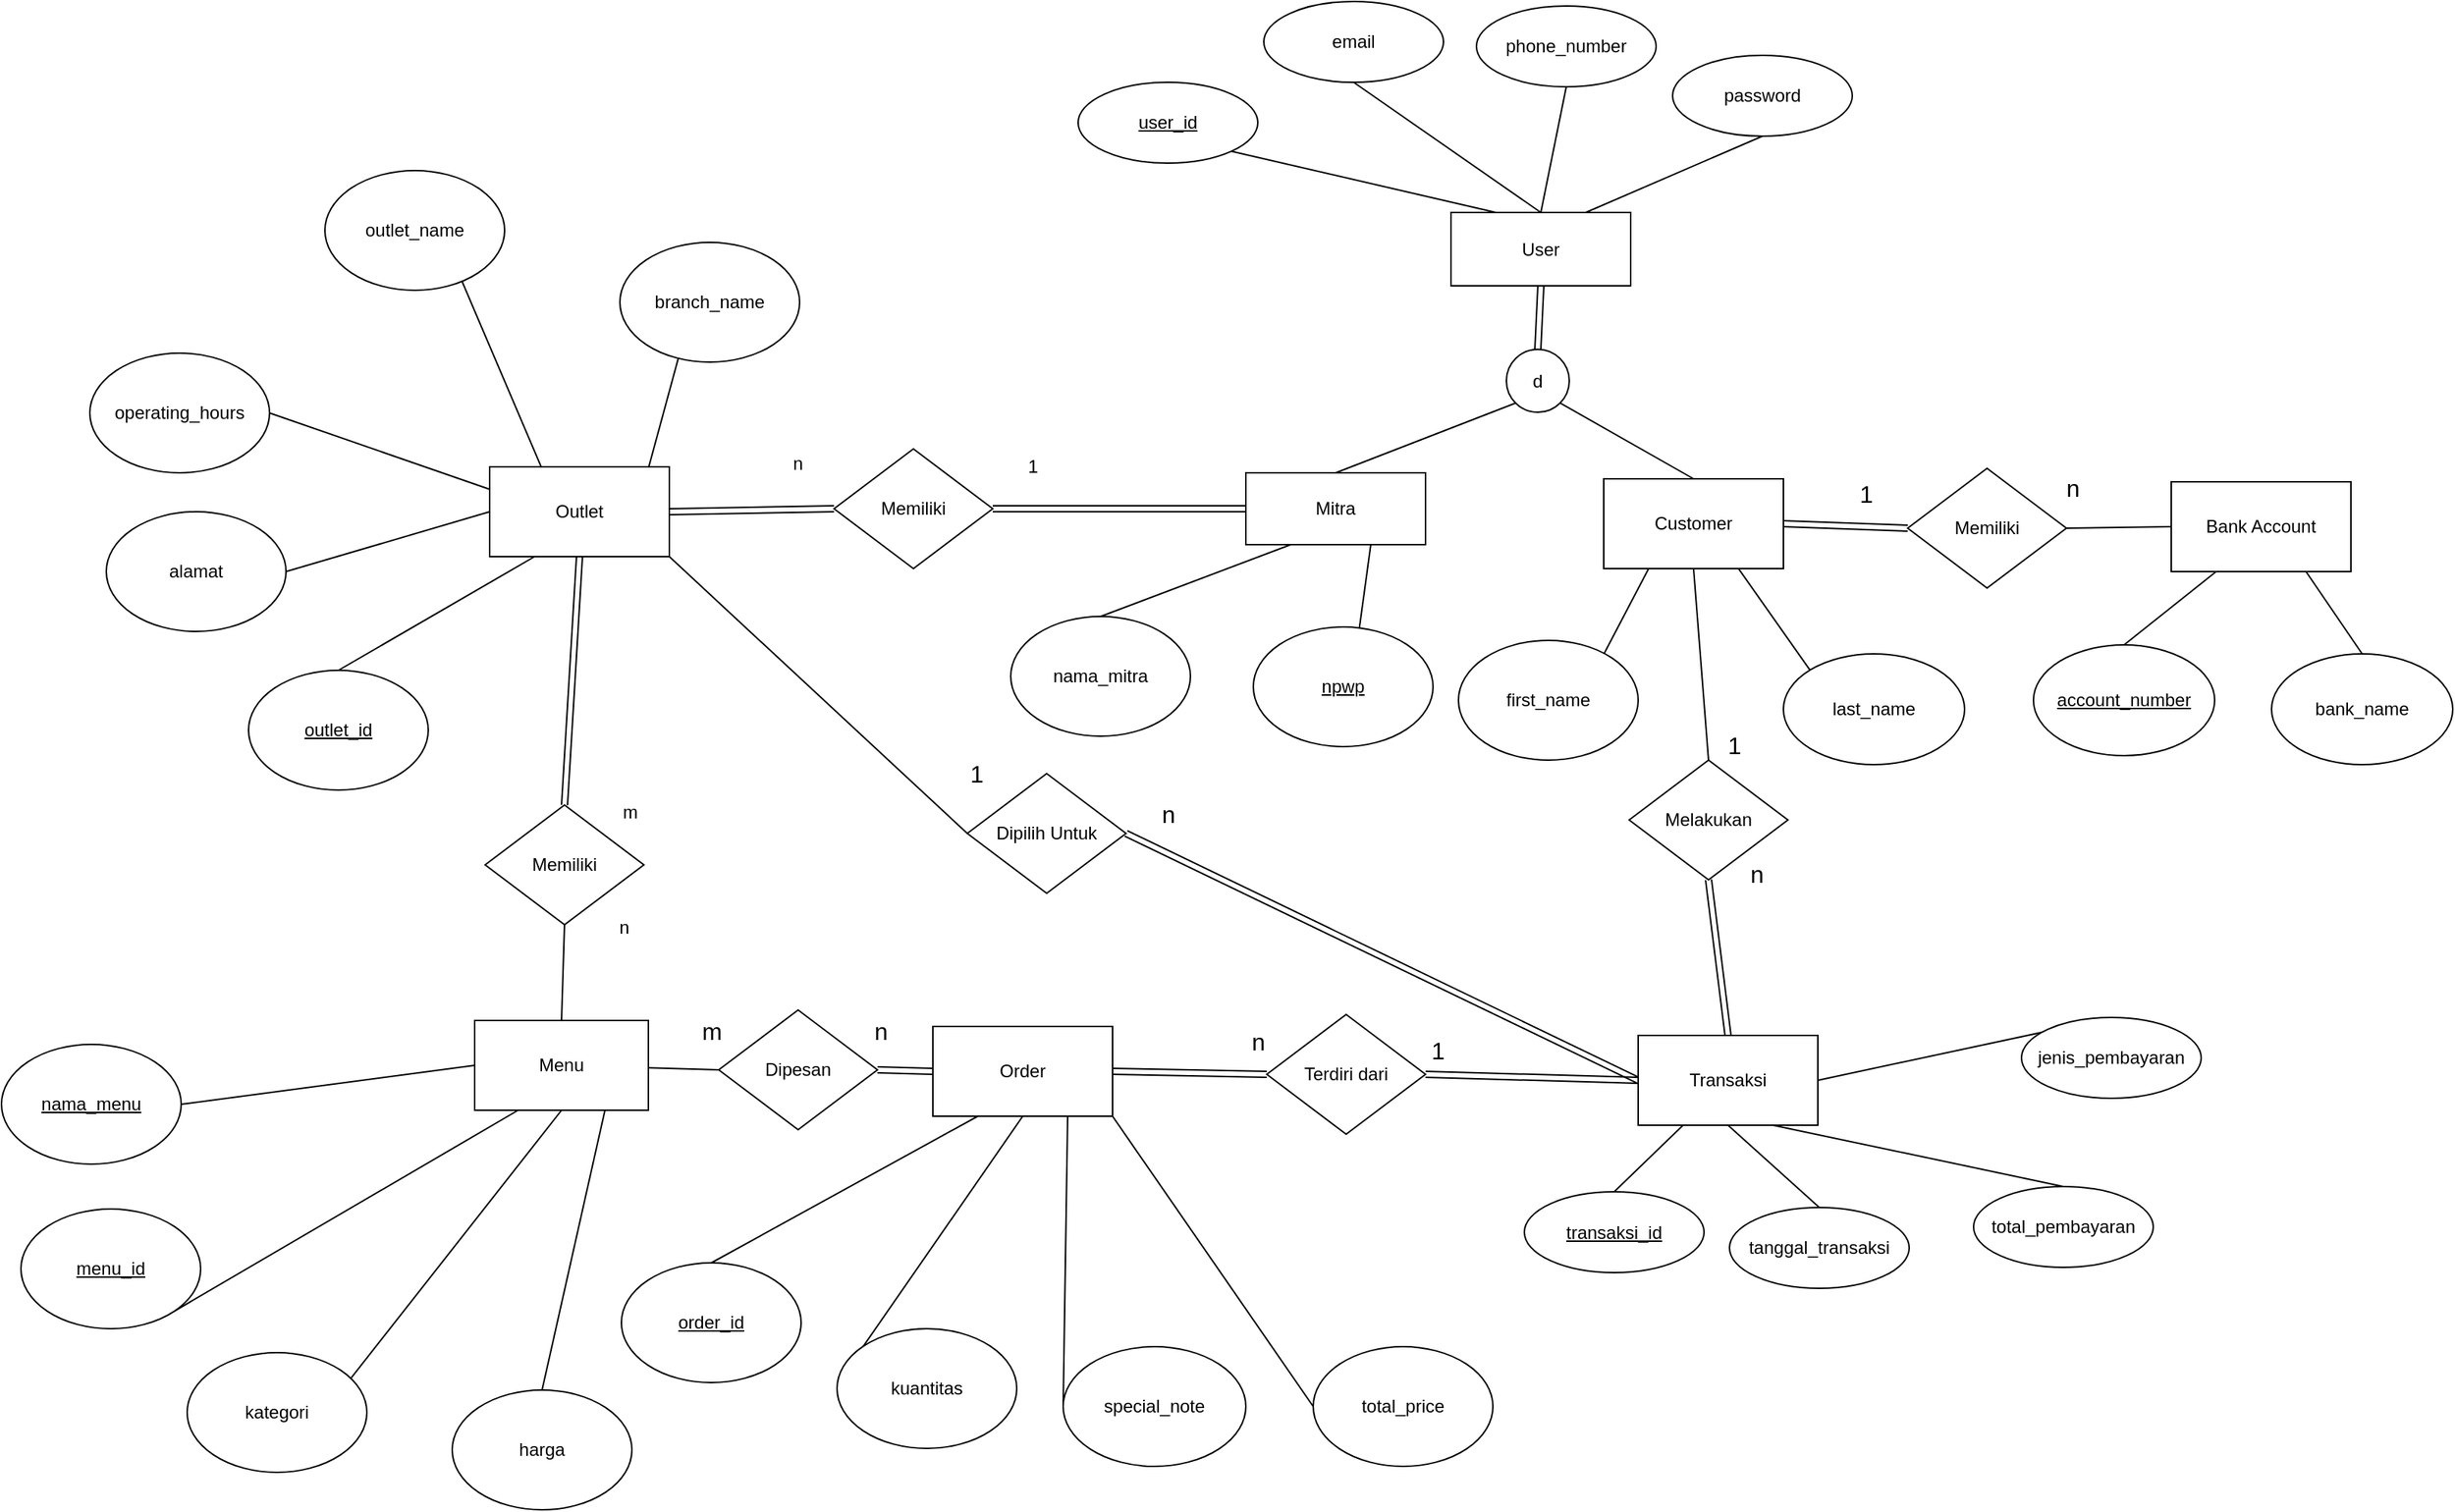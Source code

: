 <mxfile version="26.0.15">
  <diagram name="Halaman-1" id="N4Tg4IYuiXTZ6E1VW4LH">
    <mxGraphModel dx="3137" dy="1494" grid="0" gridSize="10" guides="1" tooltips="1" connect="1" arrows="1" fold="1" page="0" pageScale="1" pageWidth="827" pageHeight="1169" math="0" shadow="0">
      <root>
        <mxCell id="0" />
        <mxCell id="1" parent="0" />
        <mxCell id="1ZU4-F8dUSN6Qa-FBgpp-14" style="edgeStyle=none;curved=1;rounded=0;orthogonalLoop=1;jettySize=auto;html=1;exitX=0.25;exitY=0;exitDx=0;exitDy=0;entryX=1;entryY=1;entryDx=0;entryDy=0;fontSize=12;startSize=8;endSize=8;endArrow=none;startFill=0;" parent="1" source="1ZU4-F8dUSN6Qa-FBgpp-2" target="1ZU4-F8dUSN6Qa-FBgpp-10" edge="1">
          <mxGeometry relative="1" as="geometry" />
        </mxCell>
        <mxCell id="1ZU4-F8dUSN6Qa-FBgpp-15" style="edgeStyle=none;curved=1;rounded=0;orthogonalLoop=1;jettySize=auto;html=1;exitX=0.5;exitY=0;exitDx=0;exitDy=0;entryX=0.5;entryY=1;entryDx=0;entryDy=0;fontSize=12;startSize=8;endSize=8;endArrow=none;startFill=0;" parent="1" source="1ZU4-F8dUSN6Qa-FBgpp-2" target="1ZU4-F8dUSN6Qa-FBgpp-11" edge="1">
          <mxGeometry relative="1" as="geometry" />
        </mxCell>
        <mxCell id="1ZU4-F8dUSN6Qa-FBgpp-16" style="edgeStyle=none;curved=1;rounded=0;orthogonalLoop=1;jettySize=auto;html=1;exitX=0.75;exitY=0;exitDx=0;exitDy=0;entryX=0.5;entryY=1;entryDx=0;entryDy=0;fontSize=12;startSize=8;endSize=8;endArrow=none;startFill=0;" parent="1" source="1ZU4-F8dUSN6Qa-FBgpp-2" target="1ZU4-F8dUSN6Qa-FBgpp-12" edge="1">
          <mxGeometry relative="1" as="geometry" />
        </mxCell>
        <mxCell id="1ZU4-F8dUSN6Qa-FBgpp-18" style="edgeStyle=none;curved=1;rounded=0;orthogonalLoop=1;jettySize=auto;html=1;exitX=0.5;exitY=0;exitDx=0;exitDy=0;entryX=0.5;entryY=1;entryDx=0;entryDy=0;fontSize=12;startSize=8;endSize=8;endArrow=none;startFill=0;" parent="1" source="1ZU4-F8dUSN6Qa-FBgpp-2" target="1ZU4-F8dUSN6Qa-FBgpp-13" edge="1">
          <mxGeometry relative="1" as="geometry" />
        </mxCell>
        <mxCell id="1ZU4-F8dUSN6Qa-FBgpp-31" style="edgeStyle=none;curved=1;rounded=0;orthogonalLoop=1;jettySize=auto;html=1;exitX=0.5;exitY=1;exitDx=0;exitDy=0;entryX=0.5;entryY=0;entryDx=0;entryDy=0;fontSize=12;shape=link;" parent="1" source="1ZU4-F8dUSN6Qa-FBgpp-2" target="1ZU4-F8dUSN6Qa-FBgpp-27" edge="1">
          <mxGeometry relative="1" as="geometry" />
        </mxCell>
        <mxCell id="1ZU4-F8dUSN6Qa-FBgpp-2" value="User" style="rounded=0;whiteSpace=wrap;html=1;" parent="1" vertex="1">
          <mxGeometry x="-237" y="-136" width="120" height="49" as="geometry" />
        </mxCell>
        <mxCell id="1ZU4-F8dUSN6Qa-FBgpp-35" style="edgeStyle=none;curved=1;rounded=0;orthogonalLoop=1;jettySize=auto;html=1;exitX=1;exitY=0.5;exitDx=0;exitDy=0;entryX=0;entryY=0.5;entryDx=0;entryDy=0;fontSize=12;shape=link;" parent="1" source="1ZU4-F8dUSN6Qa-FBgpp-3" target="1ZU4-F8dUSN6Qa-FBgpp-34" edge="1">
          <mxGeometry relative="1" as="geometry" />
        </mxCell>
        <mxCell id="1ZU4-F8dUSN6Qa-FBgpp-44" style="edgeStyle=none;curved=1;rounded=0;orthogonalLoop=1;jettySize=auto;html=1;exitX=0.25;exitY=1;exitDx=0;exitDy=0;entryX=0.5;entryY=0;entryDx=0;entryDy=0;fontSize=12;startSize=8;endSize=8;endArrow=none;startFill=0;" parent="1" source="1ZU4-F8dUSN6Qa-FBgpp-3" target="1ZU4-F8dUSN6Qa-FBgpp-41" edge="1">
          <mxGeometry relative="1" as="geometry" />
        </mxCell>
        <mxCell id="1ZU4-F8dUSN6Qa-FBgpp-45" style="edgeStyle=none;curved=1;rounded=0;orthogonalLoop=1;jettySize=auto;html=1;exitX=0.5;exitY=1;exitDx=0;exitDy=0;entryX=0.5;entryY=0;entryDx=0;entryDy=0;fontSize=12;startSize=8;endSize=8;endArrow=none;startFill=0;" parent="1" source="1ZU4-F8dUSN6Qa-FBgpp-3" target="1ZU4-F8dUSN6Qa-FBgpp-42" edge="1">
          <mxGeometry relative="1" as="geometry" />
        </mxCell>
        <mxCell id="1ZU4-F8dUSN6Qa-FBgpp-46" style="edgeStyle=none;curved=1;rounded=0;orthogonalLoop=1;jettySize=auto;html=1;exitX=0.75;exitY=1;exitDx=0;exitDy=0;entryX=0.5;entryY=0;entryDx=0;entryDy=0;fontSize=12;startSize=8;endSize=8;endArrow=none;startFill=0;" parent="1" source="1ZU4-F8dUSN6Qa-FBgpp-3" target="1ZU4-F8dUSN6Qa-FBgpp-43" edge="1">
          <mxGeometry relative="1" as="geometry" />
        </mxCell>
        <mxCell id="1ZU4-F8dUSN6Qa-FBgpp-50" style="edgeStyle=none;curved=1;rounded=0;orthogonalLoop=1;jettySize=auto;html=1;exitX=0;exitY=0.25;exitDx=0;exitDy=0;entryX=1;entryY=0.5;entryDx=0;entryDy=0;fontSize=12;startSize=8;endSize=8;endArrow=none;startFill=0;" parent="1" source="1ZU4-F8dUSN6Qa-FBgpp-3" target="1ZU4-F8dUSN6Qa-FBgpp-49" edge="1">
          <mxGeometry relative="1" as="geometry" />
        </mxCell>
        <mxCell id="1ZU4-F8dUSN6Qa-FBgpp-51" style="edgeStyle=none;curved=1;rounded=0;orthogonalLoop=1;jettySize=auto;html=1;exitX=0;exitY=0.5;exitDx=0;exitDy=0;entryX=1;entryY=0.5;entryDx=0;entryDy=0;fontSize=12;startSize=8;endSize=8;endArrow=none;startFill=0;" parent="1" source="1ZU4-F8dUSN6Qa-FBgpp-3" target="1ZU4-F8dUSN6Qa-FBgpp-48" edge="1">
          <mxGeometry relative="1" as="geometry" />
        </mxCell>
        <mxCell id="1ZU4-F8dUSN6Qa-FBgpp-91" style="edgeStyle=none;curved=1;rounded=0;orthogonalLoop=1;jettySize=auto;html=1;exitX=0.5;exitY=1;exitDx=0;exitDy=0;entryX=0.5;entryY=0;entryDx=0;entryDy=0;fontSize=12;shape=link;" parent="1" source="1ZU4-F8dUSN6Qa-FBgpp-3" target="1ZU4-F8dUSN6Qa-FBgpp-52" edge="1">
          <mxGeometry relative="1" as="geometry" />
        </mxCell>
        <mxCell id="i0QVaVShRVJXmPtS4Qr3-10" style="edgeStyle=none;curved=1;rounded=0;orthogonalLoop=1;jettySize=auto;html=1;exitX=1;exitY=1;exitDx=0;exitDy=0;entryX=0;entryY=0.5;entryDx=0;entryDy=0;fontSize=12;startSize=8;endSize=8;endArrow=none;startFill=0;" edge="1" parent="1" source="1ZU4-F8dUSN6Qa-FBgpp-3" target="i0QVaVShRVJXmPtS4Qr3-8">
          <mxGeometry relative="1" as="geometry" />
        </mxCell>
        <mxCell id="1ZU4-F8dUSN6Qa-FBgpp-3" value="Outlet" style="rounded=0;whiteSpace=wrap;html=1;" parent="1" vertex="1">
          <mxGeometry x="-879" y="34" width="120" height="60" as="geometry" />
        </mxCell>
        <mxCell id="i0QVaVShRVJXmPtS4Qr3-11" style="edgeStyle=none;curved=1;rounded=0;orthogonalLoop=1;jettySize=auto;html=1;exitX=0;exitY=0.5;exitDx=0;exitDy=0;entryX=1;entryY=0.5;entryDx=0;entryDy=0;fontSize=12;endArrow=none;startFill=0;shape=link;" edge="1" parent="1" source="1ZU4-F8dUSN6Qa-FBgpp-4" target="i0QVaVShRVJXmPtS4Qr3-8">
          <mxGeometry relative="1" as="geometry" />
        </mxCell>
        <mxCell id="1ZU4-F8dUSN6Qa-FBgpp-4" value="Transaksi" style="rounded=0;whiteSpace=wrap;html=1;strokeColor=default;" parent="1" vertex="1">
          <mxGeometry x="-112" y="414" width="120" height="60" as="geometry" />
        </mxCell>
        <mxCell id="1ZU4-F8dUSN6Qa-FBgpp-21" style="edgeStyle=none;curved=1;rounded=0;orthogonalLoop=1;jettySize=auto;html=1;exitX=0.25;exitY=1;exitDx=0;exitDy=0;entryX=0.5;entryY=0;entryDx=0;entryDy=0;fontSize=12;startSize=8;endSize=8;endArrow=none;startFill=0;" parent="1" source="1ZU4-F8dUSN6Qa-FBgpp-5" target="1ZU4-F8dUSN6Qa-FBgpp-19" edge="1">
          <mxGeometry relative="1" as="geometry" />
        </mxCell>
        <mxCell id="1ZU4-F8dUSN6Qa-FBgpp-22" style="edgeStyle=none;curved=1;rounded=0;orthogonalLoop=1;jettySize=auto;html=1;exitX=0.75;exitY=0;exitDx=0;exitDy=0;entryX=0.5;entryY=1;entryDx=0;entryDy=0;fontSize=12;startSize=8;endSize=8;endArrow=none;startFill=0;" parent="1" source="1ZU4-F8dUSN6Qa-FBgpp-5" target="1ZU4-F8dUSN6Qa-FBgpp-20" edge="1">
          <mxGeometry relative="1" as="geometry" />
        </mxCell>
        <mxCell id="1ZU4-F8dUSN6Qa-FBgpp-5" value="Mitra" style="rounded=0;whiteSpace=wrap;html=1;" parent="1" vertex="1">
          <mxGeometry x="-374" y="38" width="120" height="48" as="geometry" />
        </mxCell>
        <mxCell id="1ZU4-F8dUSN6Qa-FBgpp-67" style="edgeStyle=none;curved=1;rounded=0;orthogonalLoop=1;jettySize=auto;html=1;exitX=0;exitY=0.5;exitDx=0;exitDy=0;entryX=1;entryY=0.5;entryDx=0;entryDy=0;fontSize=12;startSize=8;endSize=8;endArrow=none;startFill=0;" parent="1" source="1ZU4-F8dUSN6Qa-FBgpp-6" target="1ZU4-F8dUSN6Qa-FBgpp-65" edge="1">
          <mxGeometry relative="1" as="geometry" />
        </mxCell>
        <mxCell id="1ZU4-F8dUSN6Qa-FBgpp-72" style="edgeStyle=none;curved=1;rounded=0;orthogonalLoop=1;jettySize=auto;html=1;exitX=0.25;exitY=1;exitDx=0;exitDy=0;entryX=0.5;entryY=0;entryDx=0;entryDy=0;fontSize=12;startSize=8;endSize=8;endArrow=none;startFill=0;" parent="1" source="1ZU4-F8dUSN6Qa-FBgpp-6" target="1ZU4-F8dUSN6Qa-FBgpp-70" edge="1">
          <mxGeometry relative="1" as="geometry" />
        </mxCell>
        <mxCell id="1ZU4-F8dUSN6Qa-FBgpp-73" style="edgeStyle=none;curved=1;rounded=0;orthogonalLoop=1;jettySize=auto;html=1;exitX=0.75;exitY=1;exitDx=0;exitDy=0;entryX=0.5;entryY=0;entryDx=0;entryDy=0;fontSize=12;startSize=8;endSize=8;endArrow=none;startFill=0;" parent="1" source="1ZU4-F8dUSN6Qa-FBgpp-6" target="1ZU4-F8dUSN6Qa-FBgpp-71" edge="1">
          <mxGeometry relative="1" as="geometry" />
        </mxCell>
        <mxCell id="1ZU4-F8dUSN6Qa-FBgpp-6" value="Bank Account" style="rounded=0;whiteSpace=wrap;html=1;" parent="1" vertex="1">
          <mxGeometry x="244" y="44" width="120" height="60" as="geometry" />
        </mxCell>
        <mxCell id="1ZU4-F8dUSN6Qa-FBgpp-100" style="edgeStyle=none;curved=1;rounded=0;orthogonalLoop=1;jettySize=auto;html=1;exitX=0.5;exitY=1;exitDx=0;exitDy=0;entryX=0;entryY=0;entryDx=0;entryDy=0;fontSize=12;startSize=8;endSize=8;endArrow=none;startFill=0;" parent="1" source="1ZU4-F8dUSN6Qa-FBgpp-7" target="1ZU4-F8dUSN6Qa-FBgpp-97" edge="1">
          <mxGeometry relative="1" as="geometry" />
        </mxCell>
        <mxCell id="1ZU4-F8dUSN6Qa-FBgpp-101" style="edgeStyle=none;curved=1;rounded=0;orthogonalLoop=1;jettySize=auto;html=1;exitX=0.75;exitY=1;exitDx=0;exitDy=0;entryX=0;entryY=0.5;entryDx=0;entryDy=0;fontSize=12;startSize=8;endSize=8;endArrow=none;startFill=0;" parent="1" source="1ZU4-F8dUSN6Qa-FBgpp-7" target="1ZU4-F8dUSN6Qa-FBgpp-99" edge="1">
          <mxGeometry relative="1" as="geometry" />
        </mxCell>
        <mxCell id="1ZU4-F8dUSN6Qa-FBgpp-102" style="edgeStyle=none;curved=1;rounded=0;orthogonalLoop=1;jettySize=auto;html=1;exitX=1;exitY=1;exitDx=0;exitDy=0;entryX=0;entryY=0.5;entryDx=0;entryDy=0;fontSize=12;startSize=8;endSize=8;endArrow=none;startFill=0;" parent="1" source="1ZU4-F8dUSN6Qa-FBgpp-7" target="1ZU4-F8dUSN6Qa-FBgpp-98" edge="1">
          <mxGeometry relative="1" as="geometry" />
        </mxCell>
        <mxCell id="i0QVaVShRVJXmPtS4Qr3-3" style="edgeStyle=none;curved=1;rounded=0;orthogonalLoop=1;jettySize=auto;html=1;exitX=0;exitY=0.5;exitDx=0;exitDy=0;entryX=1;entryY=0.5;entryDx=0;entryDy=0;fontSize=12;endArrow=none;startFill=0;shape=link;" edge="1" parent="1" source="1ZU4-F8dUSN6Qa-FBgpp-7" target="i0QVaVShRVJXmPtS4Qr3-1">
          <mxGeometry relative="1" as="geometry" />
        </mxCell>
        <mxCell id="i0QVaVShRVJXmPtS4Qr3-7" style="edgeStyle=none;curved=1;rounded=0;orthogonalLoop=1;jettySize=auto;html=1;exitX=0.25;exitY=1;exitDx=0;exitDy=0;entryX=0.5;entryY=0;entryDx=0;entryDy=0;fontSize=12;startSize=8;endSize=8;endArrow=none;startFill=0;" edge="1" parent="1" source="1ZU4-F8dUSN6Qa-FBgpp-7" target="i0QVaVShRVJXmPtS4Qr3-6">
          <mxGeometry relative="1" as="geometry" />
        </mxCell>
        <mxCell id="i0QVaVShRVJXmPtS4Qr3-16" style="edgeStyle=none;curved=1;rounded=0;orthogonalLoop=1;jettySize=auto;html=1;exitX=1;exitY=0.5;exitDx=0;exitDy=0;entryX=0;entryY=0.5;entryDx=0;entryDy=0;fontSize=12;endArrow=none;startFill=0;shape=link;" edge="1" parent="1" source="1ZU4-F8dUSN6Qa-FBgpp-7" target="i0QVaVShRVJXmPtS4Qr3-15">
          <mxGeometry relative="1" as="geometry" />
        </mxCell>
        <mxCell id="1ZU4-F8dUSN6Qa-FBgpp-7" value="Order" style="rounded=0;whiteSpace=wrap;html=1;" parent="1" vertex="1">
          <mxGeometry x="-583" y="408" width="120" height="60" as="geometry" />
        </mxCell>
        <mxCell id="1ZU4-F8dUSN6Qa-FBgpp-26" style="edgeStyle=none;curved=1;rounded=0;orthogonalLoop=1;jettySize=auto;html=1;exitX=0.75;exitY=1;exitDx=0;exitDy=0;entryX=0;entryY=0;entryDx=0;entryDy=0;fontSize=12;startSize=8;endSize=8;endArrow=none;startFill=0;" parent="1" source="1ZU4-F8dUSN6Qa-FBgpp-8" target="1ZU4-F8dUSN6Qa-FBgpp-25" edge="1">
          <mxGeometry relative="1" as="geometry">
            <mxPoint x="123.0" y="237.5" as="targetPoint" />
          </mxGeometry>
        </mxCell>
        <mxCell id="1ZU4-F8dUSN6Qa-FBgpp-85" style="edgeStyle=none;curved=1;rounded=0;orthogonalLoop=1;jettySize=auto;html=1;exitX=0.5;exitY=1;exitDx=0;exitDy=0;entryX=0.5;entryY=0;entryDx=0;entryDy=0;fontSize=12;startSize=8;endSize=8;endArrow=none;startFill=0;" parent="1" source="1ZU4-F8dUSN6Qa-FBgpp-8" target="1ZU4-F8dUSN6Qa-FBgpp-82" edge="1">
          <mxGeometry relative="1" as="geometry" />
        </mxCell>
        <mxCell id="1ZU4-F8dUSN6Qa-FBgpp-8" value="Customer" style="rounded=0;whiteSpace=wrap;html=1;" parent="1" vertex="1">
          <mxGeometry x="-135" y="42" width="120" height="60" as="geometry" />
        </mxCell>
        <mxCell id="1ZU4-F8dUSN6Qa-FBgpp-9" value="Menu" style="rounded=0;whiteSpace=wrap;html=1;" parent="1" vertex="1">
          <mxGeometry x="-889" y="404" width="116" height="60" as="geometry" />
        </mxCell>
        <mxCell id="1ZU4-F8dUSN6Qa-FBgpp-10" value="&lt;u&gt;user_id&lt;/u&gt;" style="ellipse;whiteSpace=wrap;html=1;" parent="1" vertex="1">
          <mxGeometry x="-486" y="-223" width="120" height="54" as="geometry" />
        </mxCell>
        <mxCell id="1ZU4-F8dUSN6Qa-FBgpp-11" value="email&lt;span style=&quot;color: rgba(0, 0, 0, 0); font-family: monospace; font-size: 0px; text-align: start; text-wrap-mode: nowrap;&quot;&gt;%3CmxGraphModel%3E%3Croot%3E%3CmxCell%20id%3D%220%22%2F%3E%3CmxCell%20id%3D%221%22%20parent%3D%220%22%2F%3E%3CmxCell%20id%3D%222%22%20value%3D%22%26lt%3Bu%26gt%3Buser_id%26lt%3B%2Fu%26gt%3B%22%20style%3D%22ellipse%3BwhiteSpace%3Dwrap%3Bhtml%3D1%3B%22%20vertex%3D%221%22%20parent%3D%221%22%3E%3CmxGeometry%20x%3D%22-146%22%20y%3D%22-229%22%20width%3D%22120%22%20height%3D%2254%22%20as%3D%22geometry%22%2F%3E%3C%2FmxCell%3E%3C%2Froot%3E%3C%2FmxGraphModel%3E&lt;/span&gt;&lt;span style=&quot;color: rgba(0, 0, 0, 0); font-family: monospace; font-size: 0px; text-align: start; text-wrap-mode: nowrap;&quot;&gt;%3CmxGraphModel%3E%3Croot%3E%3CmxCell%20id%3D%220%22%2F%3E%3CmxCell%20id%3D%221%22%20parent%3D%220%22%2F%3E%3CmxCell%20id%3D%222%22%20value%3D%22%26lt%3Bu%26gt%3Buser_id%26lt%3B%2Fu%26gt%3B%22%20style%3D%22ellipse%3BwhiteSpace%3Dwrap%3Bhtml%3D1%3B%22%20vertex%3D%221%22%20parent%3D%221%22%3E%3CmxGeometry%20x%3D%22-146%22%20y%3D%22-229%22%20width%3D%22120%22%20height%3D%2254%22%20as%3D%22geometry%22%2F%3E%3C%2FmxCell%3E%3C%2Froot%3E%3C%2FmxGraphModel%3E&lt;/span&gt;" style="ellipse;whiteSpace=wrap;html=1;" parent="1" vertex="1">
          <mxGeometry x="-362" y="-277" width="120" height="54" as="geometry" />
        </mxCell>
        <mxCell id="1ZU4-F8dUSN6Qa-FBgpp-12" value="pass&lt;span style=&quot;color: rgba(0, 0, 0, 0); font-family: monospace; font-size: 0px; text-align: start; text-wrap-mode: nowrap;&quot;&gt;%3CmxGraphModel%3E%3Croot%3E%3CmxCell%20id%3D%220%22%2F%3E%3CmxCell%20id%3D%221%22%20parent%3D%220%22%2F%3E%3CmxCell%20id%3D%222%22%20value%3D%22email%26lt%3Bspan%20style%3D%26quot%3Bcolor%3A%20rgba(0%2C%200%2C%200%2C%200)%3B%20font-family%3A%20monospace%3B%20font-size%3A%200px%3B%20text-align%3A%20start%3B%20text-wrap-mode%3A%20nowrap%3B%26quot%3B%26gt%3B%253CmxGraphModel%253E%253Croot%253E%253CmxCell%2520id%253D%25220%2522%252F%253E%253CmxCell%2520id%253D%25221%2522%2520parent%253D%25220%2522%252F%253E%253CmxCell%2520id%253D%25222%2522%2520value%253D%2522%2526lt%253Bu%2526gt%253Buser_id%2526lt%253B%252Fu%2526gt%253B%2522%2520style%253D%2522ellipse%253BwhiteSpace%253Dwrap%253Bhtml%253D1%253B%2522%2520vertex%253D%25221%2522%2520parent%253D%25221%2522%253E%253CmxGeometry%2520x%253D%2522-146%2522%2520y%253D%2522-229%2522%2520width%253D%2522120%2522%2520height%253D%252254%2522%2520as%253D%2522geometry%2522%252F%253E%253C%252FmxCell%253E%253C%252Froot%253E%253C%252FmxGraphModel%253E%26lt%3B%2Fspan%26gt%3B%26lt%3Bspan%20style%3D%26quot%3Bcolor%3A%20rgba(0%2C%200%2C%200%2C%200)%3B%20font-family%3A%20monospace%3B%20font-size%3A%200px%3B%20text-align%3A%20start%3B%20text-wrap-mode%3A%20nowrap%3B%26quot%3B%26gt%3B%253CmxGraphModel%253E%253Croot%253E%253CmxCell%2520id%253D%25220%2522%252F%253E%253CmxCell%2520id%253D%25221%2522%2520parent%253D%25220%2522%252F%253E%253CmxCell%2520id%253D%25222%2522%2520value%253D%2522%2526lt%253Bu%2526gt%253Buser_id%2526lt%253B%252Fu%2526gt%253B%2522%2520style%253D%2522ellipse%253BwhiteSpace%253Dwrap%253Bhtml%253D1%253B%2522%2520vertex%253D%25221%2522%2520parent%253D%25221%2522%253E%253CmxGeometry%2520x%253D%2522-146%2522%2520y%253D%2522-229%2522%2520width%253D%2522120%2522%2520height%253D%252254%2522%2520as%253D%2522geometry%2522%252F%253E%253C%252FmxCell%253E%253C%252Froot%253E%253C%252FmxGraphModel%253E%26lt%3B%2Fspan%26gt%3B%22%20style%3D%22ellipse%3BwhiteSpace%3Dwrap%3Bhtml%3D1%3B%22%20vertex%3D%221%22%20parent%3D%221%22%3E%3CmxGeometry%20x%3D%223%22%20y%3D%22-229%22%20width%3D%22120%22%20height%3D%2254%22%20as%3D%22geometry%22%2F%3E%3C%2FmxCell%3E%3C%2Froot%3E%3C%2FmxGraphModel%3E&lt;/span&gt;word" style="ellipse;whiteSpace=wrap;html=1;" parent="1" vertex="1">
          <mxGeometry x="-89" y="-241" width="120" height="54" as="geometry" />
        </mxCell>
        <mxCell id="1ZU4-F8dUSN6Qa-FBgpp-13" value="phone_number" style="ellipse;whiteSpace=wrap;html=1;" parent="1" vertex="1">
          <mxGeometry x="-220" y="-274" width="120" height="54" as="geometry" />
        </mxCell>
        <mxCell id="1ZU4-F8dUSN6Qa-FBgpp-19" value="nama_mitra" style="ellipse;whiteSpace=wrap;html=1;" parent="1" vertex="1">
          <mxGeometry x="-531" y="134" width="120" height="80" as="geometry" />
        </mxCell>
        <mxCell id="1ZU4-F8dUSN6Qa-FBgpp-20" value="&lt;u&gt;npwp&lt;/u&gt;" style="ellipse;whiteSpace=wrap;html=1;" parent="1" vertex="1">
          <mxGeometry x="-369" y="141" width="120" height="80" as="geometry" />
        </mxCell>
        <mxCell id="1ZU4-F8dUSN6Qa-FBgpp-23" style="edgeStyle=none;curved=1;rounded=0;orthogonalLoop=1;jettySize=auto;html=1;exitX=0.25;exitY=1;exitDx=0;exitDy=0;entryX=0.5;entryY=1;entryDx=0;entryDy=0;fontSize=12;startSize=8;endSize=8;endArrow=none;startFill=0;" parent="1" source="1ZU4-F8dUSN6Qa-FBgpp-8" target="1ZU4-F8dUSN6Qa-FBgpp-24" edge="1">
          <mxGeometry relative="1" as="geometry">
            <mxPoint x="-101" y="29" as="sourcePoint" />
          </mxGeometry>
        </mxCell>
        <mxCell id="1ZU4-F8dUSN6Qa-FBgpp-24" value="first_name" style="ellipse;whiteSpace=wrap;html=1;" parent="1" vertex="1">
          <mxGeometry x="-232" y="150" width="120" height="80" as="geometry" />
        </mxCell>
        <mxCell id="1ZU4-F8dUSN6Qa-FBgpp-25" value="last_name" style="ellipse;whiteSpace=wrap;html=1;" parent="1" vertex="1">
          <mxGeometry x="-15" y="159" width="121" height="74" as="geometry" />
        </mxCell>
        <mxCell id="1ZU4-F8dUSN6Qa-FBgpp-32" style="edgeStyle=none;curved=1;rounded=0;orthogonalLoop=1;jettySize=auto;html=1;exitX=0;exitY=1;exitDx=0;exitDy=0;entryX=0.5;entryY=0;entryDx=0;entryDy=0;fontSize=12;startSize=8;endSize=8;endArrow=none;startFill=0;" parent="1" source="1ZU4-F8dUSN6Qa-FBgpp-27" target="1ZU4-F8dUSN6Qa-FBgpp-5" edge="1">
          <mxGeometry relative="1" as="geometry" />
        </mxCell>
        <mxCell id="1ZU4-F8dUSN6Qa-FBgpp-33" style="edgeStyle=none;curved=1;rounded=0;orthogonalLoop=1;jettySize=auto;html=1;exitX=1;exitY=1;exitDx=0;exitDy=0;entryX=0.5;entryY=0;entryDx=0;entryDy=0;fontSize=12;startSize=8;endSize=8;endArrow=none;startFill=0;" parent="1" source="1ZU4-F8dUSN6Qa-FBgpp-27" target="1ZU4-F8dUSN6Qa-FBgpp-8" edge="1">
          <mxGeometry relative="1" as="geometry" />
        </mxCell>
        <mxCell id="1ZU4-F8dUSN6Qa-FBgpp-27" value="d" style="ellipse;whiteSpace=wrap;html=1;aspect=fixed;" parent="1" vertex="1">
          <mxGeometry x="-200" y="-44.5" width="42" height="42" as="geometry" />
        </mxCell>
        <mxCell id="1ZU4-F8dUSN6Qa-FBgpp-36" style="edgeStyle=none;curved=1;rounded=0;orthogonalLoop=1;jettySize=auto;html=1;exitX=1;exitY=0.5;exitDx=0;exitDy=0;fontSize=12;shape=link;" parent="1" source="1ZU4-F8dUSN6Qa-FBgpp-34" target="1ZU4-F8dUSN6Qa-FBgpp-5" edge="1">
          <mxGeometry relative="1" as="geometry" />
        </mxCell>
        <mxCell id="1ZU4-F8dUSN6Qa-FBgpp-34" value="Memiliki" style="rhombus;whiteSpace=wrap;html=1;" parent="1" vertex="1">
          <mxGeometry x="-649" y="22" width="106" height="80" as="geometry" />
        </mxCell>
        <mxCell id="1ZU4-F8dUSN6Qa-FBgpp-37" value="1" style="text;html=1;align=center;verticalAlign=middle;whiteSpace=wrap;rounded=0;" parent="1" vertex="1">
          <mxGeometry x="-546" y="19" width="60" height="30" as="geometry" />
        </mxCell>
        <mxCell id="1ZU4-F8dUSN6Qa-FBgpp-38" value="n" style="text;html=1;align=center;verticalAlign=middle;whiteSpace=wrap;rounded=0;" parent="1" vertex="1">
          <mxGeometry x="-703" y="17" width="60" height="30" as="geometry" />
        </mxCell>
        <mxCell id="1ZU4-F8dUSN6Qa-FBgpp-41" value="&lt;u&gt;outlet_id&lt;/u&gt;" style="ellipse;whiteSpace=wrap;html=1;" parent="1" vertex="1">
          <mxGeometry x="-1040" y="170" width="120" height="80" as="geometry" />
        </mxCell>
        <mxCell id="1ZU4-F8dUSN6Qa-FBgpp-42" value="outlet_name" style="ellipse;whiteSpace=wrap;html=1;" parent="1" vertex="1">
          <mxGeometry x="-989" y="-164" width="120" height="80" as="geometry" />
        </mxCell>
        <mxCell id="1ZU4-F8dUSN6Qa-FBgpp-43" value="branch_name" style="ellipse;whiteSpace=wrap;html=1;" parent="1" vertex="1">
          <mxGeometry x="-792" y="-116" width="120" height="80" as="geometry" />
        </mxCell>
        <mxCell id="1ZU4-F8dUSN6Qa-FBgpp-48" value="alamat&lt;span style=&quot;color: rgba(0, 0, 0, 0); font-family: monospace; font-size: 0px; text-align: start; text-wrap-mode: nowrap;&quot;&gt;%3CmxGraphModel%3E%3Croot%3E%3CmxCell%20id%3D%220%22%2F%3E%3CmxCell%20id%3D%221%22%20parent%3D%220%22%2F%3E%3CmxCell%20id%3D%222%22%20value%3D%22outlet_name%22%20style%3D%22ellipse%3BwhiteSpace%3Dwrap%3Bhtml%3D1%3B%22%20vertex%3D%221%22%20parent%3D%221%22%3E%3CmxGeometry%20x%3D%22-920%22%20y%3D%22159%22%20width%3D%22120%22%20height%3D%2280%22%20as%3D%22geometry%22%2F%3E%3C%2FmxCell%3E%3C%2Froot%3E%3C%2FmxGraphModel%3E&lt;/span&gt;" style="ellipse;whiteSpace=wrap;html=1;" parent="1" vertex="1">
          <mxGeometry x="-1135" y="64" width="120" height="80" as="geometry" />
        </mxCell>
        <mxCell id="1ZU4-F8dUSN6Qa-FBgpp-49" value="operating_hours" style="ellipse;whiteSpace=wrap;html=1;" parent="1" vertex="1">
          <mxGeometry x="-1146" y="-42" width="120" height="80" as="geometry" />
        </mxCell>
        <mxCell id="1ZU4-F8dUSN6Qa-FBgpp-95" style="edgeStyle=none;curved=1;rounded=0;orthogonalLoop=1;jettySize=auto;html=1;exitX=0.5;exitY=1;exitDx=0;exitDy=0;entryX=0.5;entryY=0;entryDx=0;entryDy=0;fontSize=12;startSize=8;endSize=8;endArrow=none;startFill=0;" parent="1" source="1ZU4-F8dUSN6Qa-FBgpp-52" target="1ZU4-F8dUSN6Qa-FBgpp-9" edge="1">
          <mxGeometry relative="1" as="geometry" />
        </mxCell>
        <mxCell id="1ZU4-F8dUSN6Qa-FBgpp-52" value="Memiliki" style="rhombus;whiteSpace=wrap;html=1;" parent="1" vertex="1">
          <mxGeometry x="-882" y="260" width="106" height="80" as="geometry" />
        </mxCell>
        <mxCell id="1ZU4-F8dUSN6Qa-FBgpp-55" value="m" style="text;html=1;align=center;verticalAlign=middle;whiteSpace=wrap;rounded=0;" parent="1" vertex="1">
          <mxGeometry x="-815" y="250" width="60" height="30" as="geometry" />
        </mxCell>
        <mxCell id="1ZU4-F8dUSN6Qa-FBgpp-56" value="n" style="text;html=1;align=center;verticalAlign=middle;whiteSpace=wrap;rounded=0;" parent="1" vertex="1">
          <mxGeometry x="-819" y="327" width="60" height="30" as="geometry" />
        </mxCell>
        <mxCell id="1ZU4-F8dUSN6Qa-FBgpp-61" style="edgeStyle=none;curved=1;rounded=0;orthogonalLoop=1;jettySize=auto;html=1;exitX=1;exitY=0.5;exitDx=0;exitDy=0;entryX=0;entryY=0.5;entryDx=0;entryDy=0;fontSize=12;startSize=8;endSize=8;endArrow=none;startFill=0;" parent="1" source="1ZU4-F8dUSN6Qa-FBgpp-57" target="1ZU4-F8dUSN6Qa-FBgpp-9" edge="1">
          <mxGeometry relative="1" as="geometry" />
        </mxCell>
        <mxCell id="1ZU4-F8dUSN6Qa-FBgpp-57" value="&lt;u&gt;nama_menu&lt;/u&gt;" style="ellipse;whiteSpace=wrap;html=1;" parent="1" vertex="1">
          <mxGeometry x="-1205" y="420" width="120" height="80" as="geometry" />
        </mxCell>
        <mxCell id="1ZU4-F8dUSN6Qa-FBgpp-62" style="edgeStyle=none;curved=1;rounded=0;orthogonalLoop=1;jettySize=auto;html=1;exitX=1;exitY=1;exitDx=0;exitDy=0;entryX=0.25;entryY=1;entryDx=0;entryDy=0;fontSize=12;startSize=8;endSize=8;endArrow=none;startFill=0;" parent="1" source="1ZU4-F8dUSN6Qa-FBgpp-58" target="1ZU4-F8dUSN6Qa-FBgpp-9" edge="1">
          <mxGeometry relative="1" as="geometry" />
        </mxCell>
        <mxCell id="1ZU4-F8dUSN6Qa-FBgpp-58" value="&lt;u&gt;menu_id&lt;/u&gt;" style="ellipse;whiteSpace=wrap;html=1;" parent="1" vertex="1">
          <mxGeometry x="-1192" y="530" width="120" height="80" as="geometry" />
        </mxCell>
        <mxCell id="1ZU4-F8dUSN6Qa-FBgpp-90" style="edgeStyle=none;curved=1;rounded=0;orthogonalLoop=1;jettySize=auto;html=1;exitX=0.5;exitY=1;exitDx=0;exitDy=0;entryX=0.5;entryY=1;entryDx=0;entryDy=0;fontSize=12;startSize=8;endSize=8;endArrow=none;startFill=0;" parent="1" source="1ZU4-F8dUSN6Qa-FBgpp-59" target="1ZU4-F8dUSN6Qa-FBgpp-9" edge="1">
          <mxGeometry relative="1" as="geometry" />
        </mxCell>
        <mxCell id="1ZU4-F8dUSN6Qa-FBgpp-59" value="kategori" style="ellipse;whiteSpace=wrap;html=1;" parent="1" vertex="1">
          <mxGeometry x="-1081" y="626" width="120" height="80" as="geometry" />
        </mxCell>
        <mxCell id="1ZU4-F8dUSN6Qa-FBgpp-64" style="edgeStyle=none;curved=1;rounded=0;orthogonalLoop=1;jettySize=auto;html=1;exitX=0.5;exitY=0;exitDx=0;exitDy=0;entryX=0.75;entryY=1;entryDx=0;entryDy=0;fontSize=12;startSize=8;endSize=8;endArrow=none;startFill=0;" parent="1" source="1ZU4-F8dUSN6Qa-FBgpp-60" target="1ZU4-F8dUSN6Qa-FBgpp-9" edge="1">
          <mxGeometry relative="1" as="geometry" />
        </mxCell>
        <mxCell id="1ZU4-F8dUSN6Qa-FBgpp-60" value="harga" style="ellipse;whiteSpace=wrap;html=1;" parent="1" vertex="1">
          <mxGeometry x="-904" y="651" width="120" height="80" as="geometry" />
        </mxCell>
        <mxCell id="1ZU4-F8dUSN6Qa-FBgpp-66" style="edgeStyle=none;curved=1;rounded=0;orthogonalLoop=1;jettySize=auto;html=1;exitX=0;exitY=0.5;exitDx=0;exitDy=0;entryX=1;entryY=0.5;entryDx=0;entryDy=0;fontSize=12;endArrow=none;startFill=0;shape=link;" parent="1" source="1ZU4-F8dUSN6Qa-FBgpp-65" target="1ZU4-F8dUSN6Qa-FBgpp-8" edge="1">
          <mxGeometry relative="1" as="geometry" />
        </mxCell>
        <mxCell id="1ZU4-F8dUSN6Qa-FBgpp-65" value="Memiliki" style="rhombus;whiteSpace=wrap;html=1;" parent="1" vertex="1">
          <mxGeometry x="68" y="35" width="106" height="80" as="geometry" />
        </mxCell>
        <mxCell id="1ZU4-F8dUSN6Qa-FBgpp-68" value="1" style="text;html=1;align=center;verticalAlign=middle;resizable=0;points=[];autosize=1;strokeColor=none;fillColor=none;fontSize=16;" parent="1" vertex="1">
          <mxGeometry x="26.5" y="36.5" width="27" height="31" as="geometry" />
        </mxCell>
        <mxCell id="1ZU4-F8dUSN6Qa-FBgpp-69" value="n" style="text;html=1;align=center;verticalAlign=middle;resizable=0;points=[];autosize=1;strokeColor=none;fillColor=none;fontSize=16;" parent="1" vertex="1">
          <mxGeometry x="164.5" y="32.5" width="27" height="31" as="geometry" />
        </mxCell>
        <mxCell id="1ZU4-F8dUSN6Qa-FBgpp-70" value="&lt;u&gt;account_number&lt;/u&gt;" style="ellipse;whiteSpace=wrap;html=1;" parent="1" vertex="1">
          <mxGeometry x="152" y="153" width="121" height="74" as="geometry" />
        </mxCell>
        <mxCell id="1ZU4-F8dUSN6Qa-FBgpp-71" value="bank_name" style="ellipse;whiteSpace=wrap;html=1;" parent="1" vertex="1">
          <mxGeometry x="311" y="159" width="121" height="74" as="geometry" />
        </mxCell>
        <mxCell id="1ZU4-F8dUSN6Qa-FBgpp-78" style="edgeStyle=none;curved=1;rounded=0;orthogonalLoop=1;jettySize=auto;html=1;exitX=0.5;exitY=0;exitDx=0;exitDy=0;entryX=0.25;entryY=1;entryDx=0;entryDy=0;fontSize=12;startSize=8;endSize=8;strokeColor=default;endArrow=none;startFill=0;" parent="1" source="1ZU4-F8dUSN6Qa-FBgpp-74" target="1ZU4-F8dUSN6Qa-FBgpp-4" edge="1">
          <mxGeometry relative="1" as="geometry" />
        </mxCell>
        <mxCell id="1ZU4-F8dUSN6Qa-FBgpp-74" value="&lt;u&gt;transaksi_id&lt;/u&gt;" style="ellipse;whiteSpace=wrap;html=1;" parent="1" vertex="1">
          <mxGeometry x="-188" y="518.5" width="120" height="54" as="geometry" />
        </mxCell>
        <mxCell id="1ZU4-F8dUSN6Qa-FBgpp-80" style="edgeStyle=none;curved=1;rounded=0;orthogonalLoop=1;jettySize=auto;html=1;exitX=0.5;exitY=0;exitDx=0;exitDy=0;entryX=0.75;entryY=1;entryDx=0;entryDy=0;fontSize=12;startSize=8;endSize=8;strokeColor=default;endArrow=none;startFill=0;" parent="1" source="1ZU4-F8dUSN6Qa-FBgpp-75" target="1ZU4-F8dUSN6Qa-FBgpp-4" edge="1">
          <mxGeometry relative="1" as="geometry" />
        </mxCell>
        <mxCell id="1ZU4-F8dUSN6Qa-FBgpp-75" value="total_pembayaran" style="ellipse;whiteSpace=wrap;html=1;" parent="1" vertex="1">
          <mxGeometry x="112" y="515" width="120" height="54" as="geometry" />
        </mxCell>
        <mxCell id="1ZU4-F8dUSN6Qa-FBgpp-79" style="edgeStyle=none;curved=1;rounded=0;orthogonalLoop=1;jettySize=auto;html=1;exitX=0.5;exitY=0;exitDx=0;exitDy=0;entryX=0.5;entryY=1;entryDx=0;entryDy=0;fontSize=12;startSize=8;endSize=8;strokeColor=default;endArrow=none;startFill=0;" parent="1" source="1ZU4-F8dUSN6Qa-FBgpp-76" target="1ZU4-F8dUSN6Qa-FBgpp-4" edge="1">
          <mxGeometry relative="1" as="geometry">
            <mxPoint x="6" y="571" as="sourcePoint" />
          </mxGeometry>
        </mxCell>
        <mxCell id="1ZU4-F8dUSN6Qa-FBgpp-81" style="edgeStyle=none;curved=1;rounded=0;orthogonalLoop=1;jettySize=auto;html=1;exitX=0.5;exitY=0;exitDx=0;exitDy=0;entryX=1;entryY=0.5;entryDx=0;entryDy=0;fontSize=12;startSize=8;endSize=8;strokeColor=default;endArrow=none;startFill=0;" parent="1" source="1ZU4-F8dUSN6Qa-FBgpp-77" target="1ZU4-F8dUSN6Qa-FBgpp-4" edge="1">
          <mxGeometry relative="1" as="geometry" />
        </mxCell>
        <mxCell id="1ZU4-F8dUSN6Qa-FBgpp-77" value="jenis_pembayaran" style="ellipse;whiteSpace=wrap;html=1;" parent="1" vertex="1">
          <mxGeometry x="144" y="402" width="120" height="54" as="geometry" />
        </mxCell>
        <mxCell id="1ZU4-F8dUSN6Qa-FBgpp-86" style="edgeStyle=none;curved=1;rounded=0;orthogonalLoop=1;jettySize=auto;html=1;exitX=0.5;exitY=1;exitDx=0;exitDy=0;entryX=0.5;entryY=0;entryDx=0;entryDy=0;fontSize=12;endArrow=none;startFill=0;shape=link;" parent="1" source="1ZU4-F8dUSN6Qa-FBgpp-82" target="1ZU4-F8dUSN6Qa-FBgpp-4" edge="1">
          <mxGeometry relative="1" as="geometry" />
        </mxCell>
        <mxCell id="1ZU4-F8dUSN6Qa-FBgpp-82" value="Melakukan" style="rhombus;whiteSpace=wrap;html=1;" parent="1" vertex="1">
          <mxGeometry x="-118" y="230" width="106" height="80" as="geometry" />
        </mxCell>
        <mxCell id="1ZU4-F8dUSN6Qa-FBgpp-83" value="" style="edgeStyle=none;curved=1;rounded=0;orthogonalLoop=1;jettySize=auto;html=1;exitX=0.5;exitY=0;exitDx=0;exitDy=0;entryX=0.5;entryY=1;entryDx=0;entryDy=0;fontSize=12;startSize=8;endSize=8;strokeColor=default;endArrow=none;startFill=0;" parent="1" target="1ZU4-F8dUSN6Qa-FBgpp-76" edge="1">
          <mxGeometry relative="1" as="geometry">
            <mxPoint x="6" y="571" as="sourcePoint" />
            <mxPoint x="48" y="431" as="targetPoint" />
          </mxGeometry>
        </mxCell>
        <mxCell id="1ZU4-F8dUSN6Qa-FBgpp-76" value="tanggal_transaksi" style="ellipse;whiteSpace=wrap;html=1;" parent="1" vertex="1">
          <mxGeometry x="-51" y="529" width="120" height="54" as="geometry" />
        </mxCell>
        <mxCell id="1ZU4-F8dUSN6Qa-FBgpp-87" value="1" style="text;html=1;align=center;verticalAlign=middle;resizable=0;points=[];autosize=1;strokeColor=none;fillColor=none;fontSize=16;" parent="1" vertex="1">
          <mxGeometry x="-61.5" y="204.5" width="27" height="31" as="geometry" />
        </mxCell>
        <mxCell id="1ZU4-F8dUSN6Qa-FBgpp-88" value="n" style="text;html=1;align=center;verticalAlign=middle;resizable=0;points=[];autosize=1;strokeColor=none;fillColor=none;fontSize=16;" parent="1" vertex="1">
          <mxGeometry x="-46.5" y="290.5" width="27" height="31" as="geometry" />
        </mxCell>
        <mxCell id="1ZU4-F8dUSN6Qa-FBgpp-97" value="kuantitas&lt;span style=&quot;color: rgba(0, 0, 0, 0); font-family: monospace; font-size: 0px; text-align: start; text-wrap-mode: nowrap;&quot;&gt;%3CmxGraphModel%3E%3Croot%3E%3CmxCell%20id%3D%220%22%2F%3E%3CmxCell%20id%3D%221%22%20parent%3D%220%22%2F%3E%3CmxCell%20id%3D%222%22%20value%3D%22harga%22%20style%3D%22ellipse%3BwhiteSpace%3Dwrap%3Bhtml%3D1%3B%22%20vertex%3D%221%22%20parent%3D%221%22%3E%3CmxGeometry%20x%3D%22-680%22%20y%3D%22548%22%20width%3D%22120%22%20height%3D%2280%22%20as%3D%22geometry%22%2F%3E%3C%2FmxCell%3E%3C%2Froot%3E%3C%2FmxGraphModel%3E&lt;/span&gt;" style="ellipse;whiteSpace=wrap;html=1;" parent="1" vertex="1">
          <mxGeometry x="-647" y="610" width="120" height="80" as="geometry" />
        </mxCell>
        <mxCell id="1ZU4-F8dUSN6Qa-FBgpp-98" value="total_price" style="ellipse;whiteSpace=wrap;html=1;" parent="1" vertex="1">
          <mxGeometry x="-329" y="622" width="120" height="80" as="geometry" />
        </mxCell>
        <mxCell id="1ZU4-F8dUSN6Qa-FBgpp-99" value="special_note" style="ellipse;whiteSpace=wrap;html=1;" parent="1" vertex="1">
          <mxGeometry x="-496" y="622" width="122" height="80" as="geometry" />
        </mxCell>
        <mxCell id="i0QVaVShRVJXmPtS4Qr3-2" style="edgeStyle=none;curved=1;rounded=0;orthogonalLoop=1;jettySize=auto;html=1;exitX=0;exitY=0.5;exitDx=0;exitDy=0;fontSize=12;startSize=8;endSize=8;endArrow=none;startFill=0;" edge="1" parent="1" source="i0QVaVShRVJXmPtS4Qr3-1" target="1ZU4-F8dUSN6Qa-FBgpp-9">
          <mxGeometry relative="1" as="geometry" />
        </mxCell>
        <mxCell id="i0QVaVShRVJXmPtS4Qr3-1" value="Dipesan" style="rhombus;whiteSpace=wrap;html=1;" vertex="1" parent="1">
          <mxGeometry x="-726" y="397" width="106" height="80" as="geometry" />
        </mxCell>
        <mxCell id="i0QVaVShRVJXmPtS4Qr3-4" value="m" style="text;html=1;align=center;verticalAlign=middle;resizable=0;points=[];autosize=1;strokeColor=none;fillColor=none;fontSize=16;" vertex="1" parent="1">
          <mxGeometry x="-746.5" y="395.5" width="31" height="31" as="geometry" />
        </mxCell>
        <mxCell id="i0QVaVShRVJXmPtS4Qr3-5" value="n" style="text;html=1;align=center;verticalAlign=middle;resizable=0;points=[];autosize=1;strokeColor=none;fillColor=none;fontSize=16;" vertex="1" parent="1">
          <mxGeometry x="-632" y="395.5" width="27" height="31" as="geometry" />
        </mxCell>
        <mxCell id="i0QVaVShRVJXmPtS4Qr3-6" value="&lt;u&gt;order_id&lt;/u&gt;" style="ellipse;whiteSpace=wrap;html=1;" vertex="1" parent="1">
          <mxGeometry x="-791" y="566" width="120" height="80" as="geometry" />
        </mxCell>
        <mxCell id="i0QVaVShRVJXmPtS4Qr3-8" value="Dipilih Untuk" style="rhombus;whiteSpace=wrap;html=1;" vertex="1" parent="1">
          <mxGeometry x="-560" y="239" width="106" height="80" as="geometry" />
        </mxCell>
        <mxCell id="i0QVaVShRVJXmPtS4Qr3-12" value="1" style="text;html=1;align=center;verticalAlign=middle;resizable=0;points=[];autosize=1;strokeColor=none;fillColor=none;fontSize=16;" vertex="1" parent="1">
          <mxGeometry x="-567.5" y="223.5" width="27" height="31" as="geometry" />
        </mxCell>
        <mxCell id="i0QVaVShRVJXmPtS4Qr3-13" value="n" style="text;html=1;align=center;verticalAlign=middle;resizable=0;points=[];autosize=1;strokeColor=none;fillColor=none;fontSize=16;" vertex="1" parent="1">
          <mxGeometry x="-439.5" y="250.5" width="27" height="31" as="geometry" />
        </mxCell>
        <mxCell id="i0QVaVShRVJXmPtS4Qr3-17" style="edgeStyle=none;curved=1;rounded=0;orthogonalLoop=1;jettySize=auto;html=1;exitX=1;exitY=0.5;exitDx=0;exitDy=0;entryX=0;entryY=0.5;entryDx=0;entryDy=0;fontSize=12;endArrow=none;startFill=0;shape=link;" edge="1" parent="1" source="i0QVaVShRVJXmPtS4Qr3-15" target="1ZU4-F8dUSN6Qa-FBgpp-4">
          <mxGeometry relative="1" as="geometry" />
        </mxCell>
        <mxCell id="i0QVaVShRVJXmPtS4Qr3-15" value="Terdiri dari" style="rhombus;whiteSpace=wrap;html=1;" vertex="1" parent="1">
          <mxGeometry x="-360" y="400" width="106" height="80" as="geometry" />
        </mxCell>
        <mxCell id="i0QVaVShRVJXmPtS4Qr3-18" value="1" style="text;html=1;align=center;verticalAlign=middle;resizable=0;points=[];autosize=1;strokeColor=none;fillColor=none;fontSize=16;" vertex="1" parent="1">
          <mxGeometry x="-259.5" y="408.5" width="27" height="31" as="geometry" />
        </mxCell>
        <mxCell id="i0QVaVShRVJXmPtS4Qr3-19" value="n" style="text;html=1;align=center;verticalAlign=middle;resizable=0;points=[];autosize=1;strokeColor=none;fillColor=none;fontSize=16;" vertex="1" parent="1">
          <mxGeometry x="-379.5" y="402.5" width="27" height="31" as="geometry" />
        </mxCell>
      </root>
    </mxGraphModel>
  </diagram>
</mxfile>
